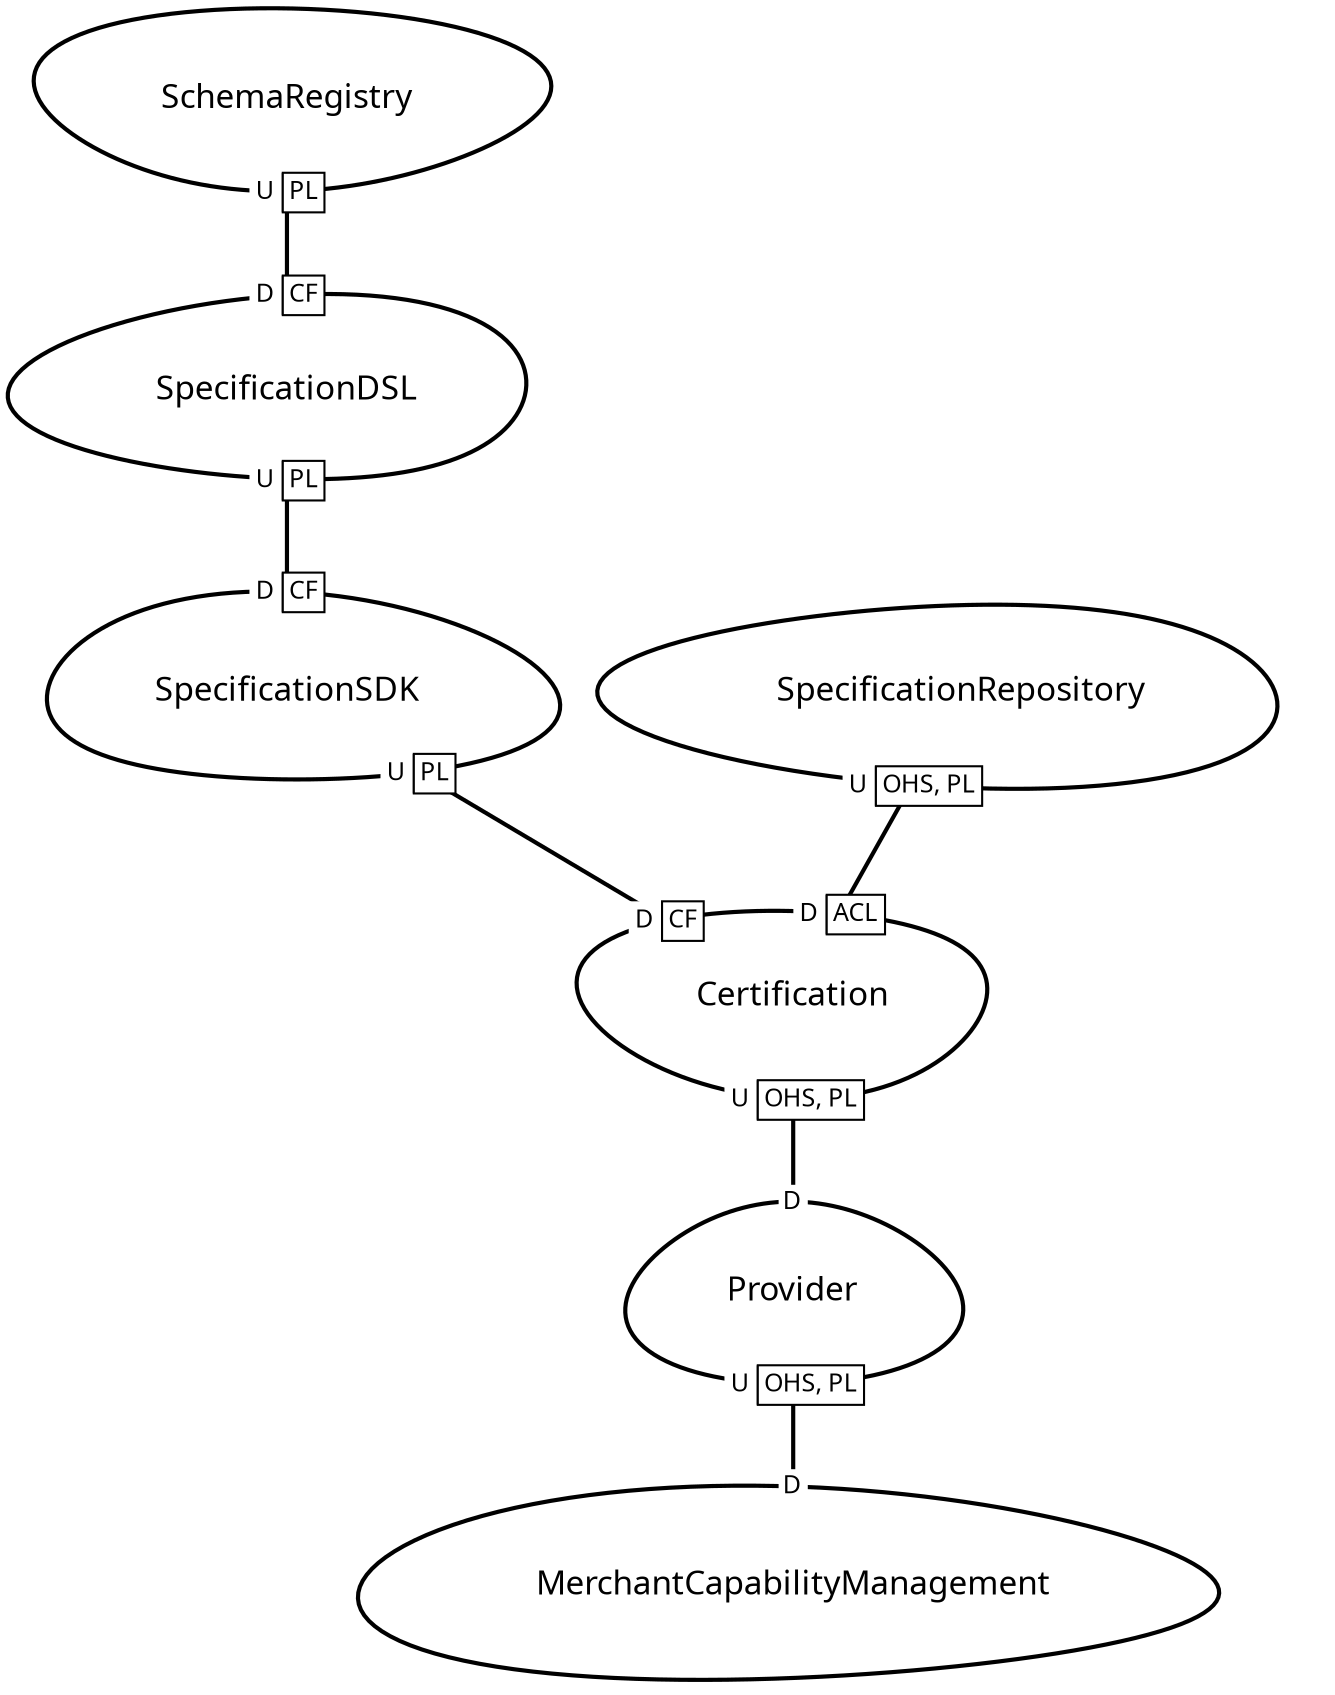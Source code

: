digraph "ContextMapGraph" {
graph ["imagepath"="/var/folders/d9/gx4kgjmn71qcjdmyv8dy814c0000gp/T/GraphvizJava"]
"Certification" ["margin"="0.3","orientation"="304","shape"="egg","fontsize"="16","style"="bold","label"="Certification\n","fontname"="sans-serif"]
"Provider" ["margin"="0.3","orientation"="2","shape"="egg","fontsize"="16","style"="bold","label"="Provider\n","fontname"="sans-serif"]
"MerchantCapabilityManagement" ["margin"="0.3","orientation"="257","shape"="egg","fontsize"="16","style"="bold","label"="MerchantCapabilityManagement\n","fontname"="sans-serif"]
"SchemaRegistry" ["margin"="0.3","orientation"="173","shape"="egg","fontsize"="16","style"="bold","label"="SchemaRegistry\n","fontname"="sans-serif"]
"SpecificationDSL" ["margin"="0.3","orientation"="214","shape"="egg","fontsize"="16","style"="bold","label"="SpecificationDSL\n","fontname"="sans-serif"]
"SpecificationSDK" ["margin"="0.3","orientation"="129","shape"="egg","fontsize"="16","style"="bold","label"="SpecificationSDK\n","fontname"="sans-serif"]
"SpecificationRepository" ["margin"="0.3","orientation"="331","shape"="egg","fontsize"="16","style"="bold","label"="SpecificationRepository\n","fontname"="sans-serif"]
"Certification" -> "Provider" ["headlabel"=<<table cellspacing="0" cellborder="0" border="0">
<tr><td bgcolor="white">D</td></tr>
</table>>,"labeldistance"="0","fontsize"="12","taillabel"=<<table cellspacing="0" cellborder="1" border="0">
<tr><td bgcolor="white" sides="r">U</td><td sides="trbl" bgcolor="white"><font>OHS, PL</font></td></tr>
</table>>,"style"="bold","label"="                                        ","dir"="none","fontname"="sans-serif"]
"Provider" -> "MerchantCapabilityManagement" ["headlabel"=<<table cellspacing="0" cellborder="0" border="0">
<tr><td bgcolor="white">D</td></tr>
</table>>,"labeldistance"="0","fontsize"="12","taillabel"=<<table cellspacing="0" cellborder="1" border="0">
<tr><td bgcolor="white" sides="r">U</td><td sides="trbl" bgcolor="white"><font>OHS, PL</font></td></tr>
</table>>,"style"="bold","label"="                                        ","dir"="none","fontname"="sans-serif"]
"SchemaRegistry" -> "SpecificationDSL" ["headlabel"=<<table cellspacing="0" cellborder="1" border="0">
<tr><td bgcolor="white" sides="r">D</td><td sides="trbl" bgcolor="white"><font>CF</font></td></tr>
</table>>,"labeldistance"="0","fontsize"="12","taillabel"=<<table cellspacing="0" cellborder="1" border="0">
<tr><td bgcolor="white" sides="r">U</td><td sides="trbl" bgcolor="white"><font>PL</font></td></tr>
</table>>,"style"="bold","label"="                                        ","dir"="none","fontname"="sans-serif"]
"SpecificationDSL" -> "SpecificationSDK" ["headlabel"=<<table cellspacing="0" cellborder="1" border="0">
<tr><td bgcolor="white" sides="r">D</td><td sides="trbl" bgcolor="white"><font>CF</font></td></tr>
</table>>,"labeldistance"="0","fontsize"="12","taillabel"=<<table cellspacing="0" cellborder="1" border="0">
<tr><td bgcolor="white" sides="r">U</td><td sides="trbl" bgcolor="white"><font>PL</font></td></tr>
</table>>,"style"="bold","label"="                                        ","dir"="none","fontname"="sans-serif"]
"SpecificationSDK" -> "Certification" ["headlabel"=<<table cellspacing="0" cellborder="1" border="0">
<tr><td bgcolor="white" sides="r">D</td><td sides="trbl" bgcolor="white"><font>CF</font></td></tr>
</table>>,"labeldistance"="0","fontsize"="12","taillabel"=<<table cellspacing="0" cellborder="1" border="0">
<tr><td bgcolor="white" sides="r">U</td><td sides="trbl" bgcolor="white"><font>PL</font></td></tr>
</table>>,"style"="bold","label"="                                        ","dir"="none","fontname"="sans-serif"]
"SpecificationRepository" -> "Certification" ["headlabel"=<<table cellspacing="0" cellborder="1" border="0">
<tr><td bgcolor="white" sides="r">D</td><td sides="trbl" bgcolor="white"><font>ACL</font></td></tr>
</table>>,"labeldistance"="0","fontsize"="12","taillabel"=<<table cellspacing="0" cellborder="1" border="0">
<tr><td bgcolor="white" sides="r">U</td><td sides="trbl" bgcolor="white"><font>OHS, PL</font></td></tr>
</table>>,"style"="bold","label"="                                        ","dir"="none","fontname"="sans-serif"]
}